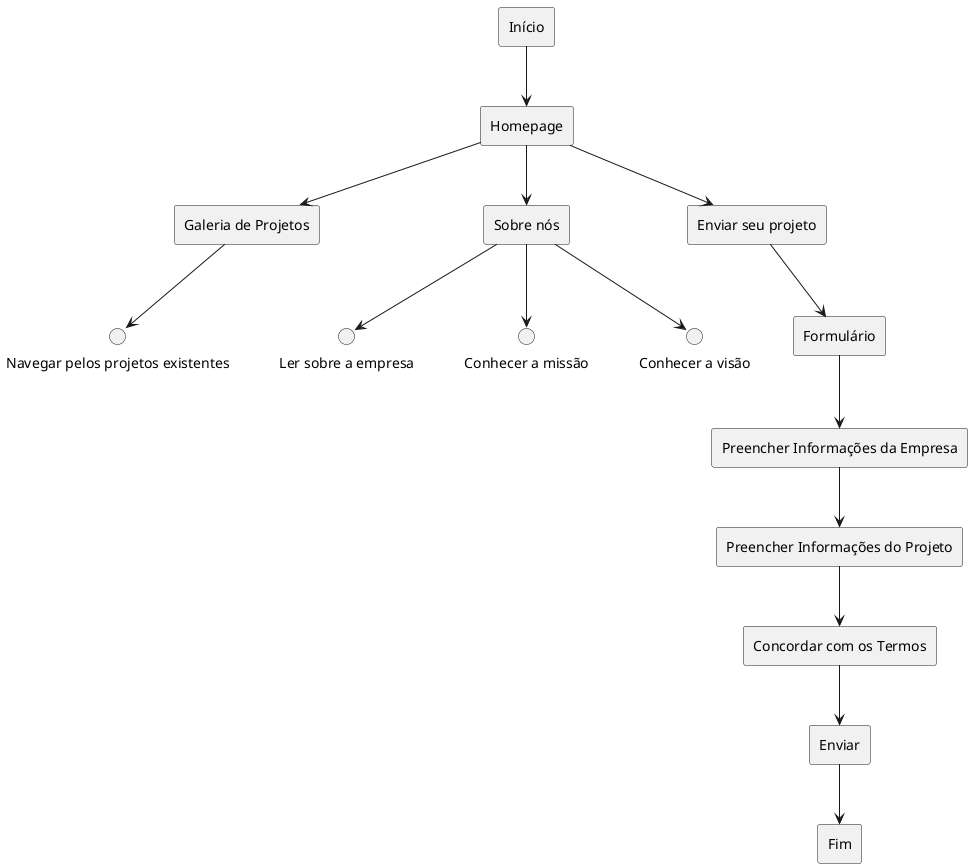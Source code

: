 @startuml

rectangle "Início" as Start
rectangle "Homepage"
rectangle "Galeria de Projetos"
rectangle "Sobre nós"
rectangle "Enviar seu projeto"
rectangle "Formulário"
rectangle "Preencher Informações da Empresa"
rectangle "Preencher Informações do Projeto"
rectangle "Concordar com os Termos"
rectangle "Enviar"
rectangle "Fim"

'Início da navegação'
Start --> Homepage

'Opções de navegação no header da homepage'
Homepage --> "Galeria de Projetos"
Homepage --> "Sobre nós"
Homepage --> "Enviar seu projeto"

'galeria de projetos'
"Galeria de Projetos" --> "Navegar pelos projetos existentes"

'sobre nós'
"Sobre nós" --> "Ler sobre a empresa"
"Sobre nós" --> "Conhecer a missão"
"Sobre nós" --> "Conhecer a visão"

'formulário'
"Enviar seu projeto" --> "Formulário"
"Formulário" --> "Preencher Informações da Empresa"
"Preencher Informações da Empresa" --> "Preencher Informações do Projeto"
"Preencher Informações do Projeto" --> "Concordar com os Termos"
"Concordar com os Termos" --> "Enviar"
"Enviar" --> "Fim"


@enduml
